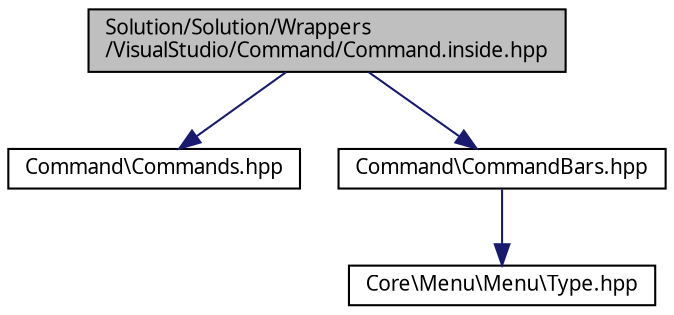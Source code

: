 digraph "Solution/Solution/Wrappers/VisualStudio/Command/Command.inside.hpp"
{
 // INTERACTIVE_SVG=YES
  edge [fontname="Verdana",fontsize="10",labelfontname="Verdana",labelfontsize="10"];
  node [fontname="Verdana",fontsize="10",shape=record];
  Node1 [label="Solution/Solution/Wrappers\l/VisualStudio/Command/Command.inside.hpp",height=0.2,width=0.4,color="black", fillcolor="grey75", style="filled", fontcolor="black"];
  Node1 -> Node2 [color="midnightblue",fontsize="10",style="solid",fontname="Verdana"];
  Node2 [label="Command\\Commands.hpp",height=0.2,width=0.4,color="black", fillcolor="white", style="filled",URL="$_wrappers_2_visual_studio_2_command_2_command_2_commands_8hpp_source.html"];
  Node1 -> Node3 [color="midnightblue",fontsize="10",style="solid",fontname="Verdana"];
  Node3 [label="Command\\CommandBars.hpp",height=0.2,width=0.4,color="black", fillcolor="white", style="filled",URL="$_command_bars_8hpp_source.html"];
  Node3 -> Node4 [color="midnightblue",fontsize="10",style="solid",fontname="Verdana"];
  Node4 [label="Core\\Menu\\Menu\\Type.hpp",height=0.2,width=0.4,color="black", fillcolor="white", style="filled",URL="$_type_8hpp_source.html"];
}
